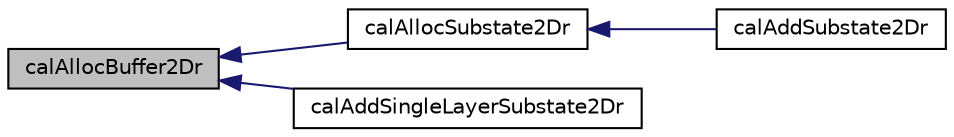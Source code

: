 digraph "calAllocBuffer2Dr"
{
  edge [fontname="Helvetica",fontsize="10",labelfontname="Helvetica",labelfontsize="10"];
  node [fontname="Helvetica",fontsize="10",shape=record];
  rankdir="LR";
  Node1 [label="calAllocBuffer2Dr",height=0.2,width=0.4,color="black", fillcolor="grey75", style="filled" fontcolor="black"];
  Node1 -> Node2 [dir="back",color="midnightblue",fontsize="10",style="solid",fontname="Helvetica"];
  Node2 [label="calAllocSubstate2Dr",height=0.2,width=0.4,color="black", fillcolor="white", style="filled",URL="$cal2_d_8c.html#a2fa7884ba68dbd40fc5ad00a17b53606",tooltip="Real (floating point) substates allocation function. "];
  Node2 -> Node3 [dir="back",color="midnightblue",fontsize="10",style="solid",fontname="Helvetica"];
  Node3 [label="calAddSubstate2Dr",height=0.2,width=0.4,color="black", fillcolor="white", style="filled",URL="$cal2_d_8h.html#afb8dc71512dfde0fe29affdaba510d98",tooltip="Creates and adds a new real (floating point) substate to CALModel2D::pQr_array and return a pointer t..."];
  Node1 -> Node4 [dir="back",color="midnightblue",fontsize="10",style="solid",fontname="Helvetica"];
  Node4 [label="calAddSingleLayerSubstate2Dr",height=0.2,width=0.4,color="black", fillcolor="white", style="filled",URL="$cal2_d_8h.html#a83efc8121c564cabab1fcd3cea282c61",tooltip="Creates a new single-layer real (floating point) substate returns a pointer to it. Note that sinlgle-layer substates are not added to CALModel2D::pQ*_array because they do not nedd to be updated. "];
}
